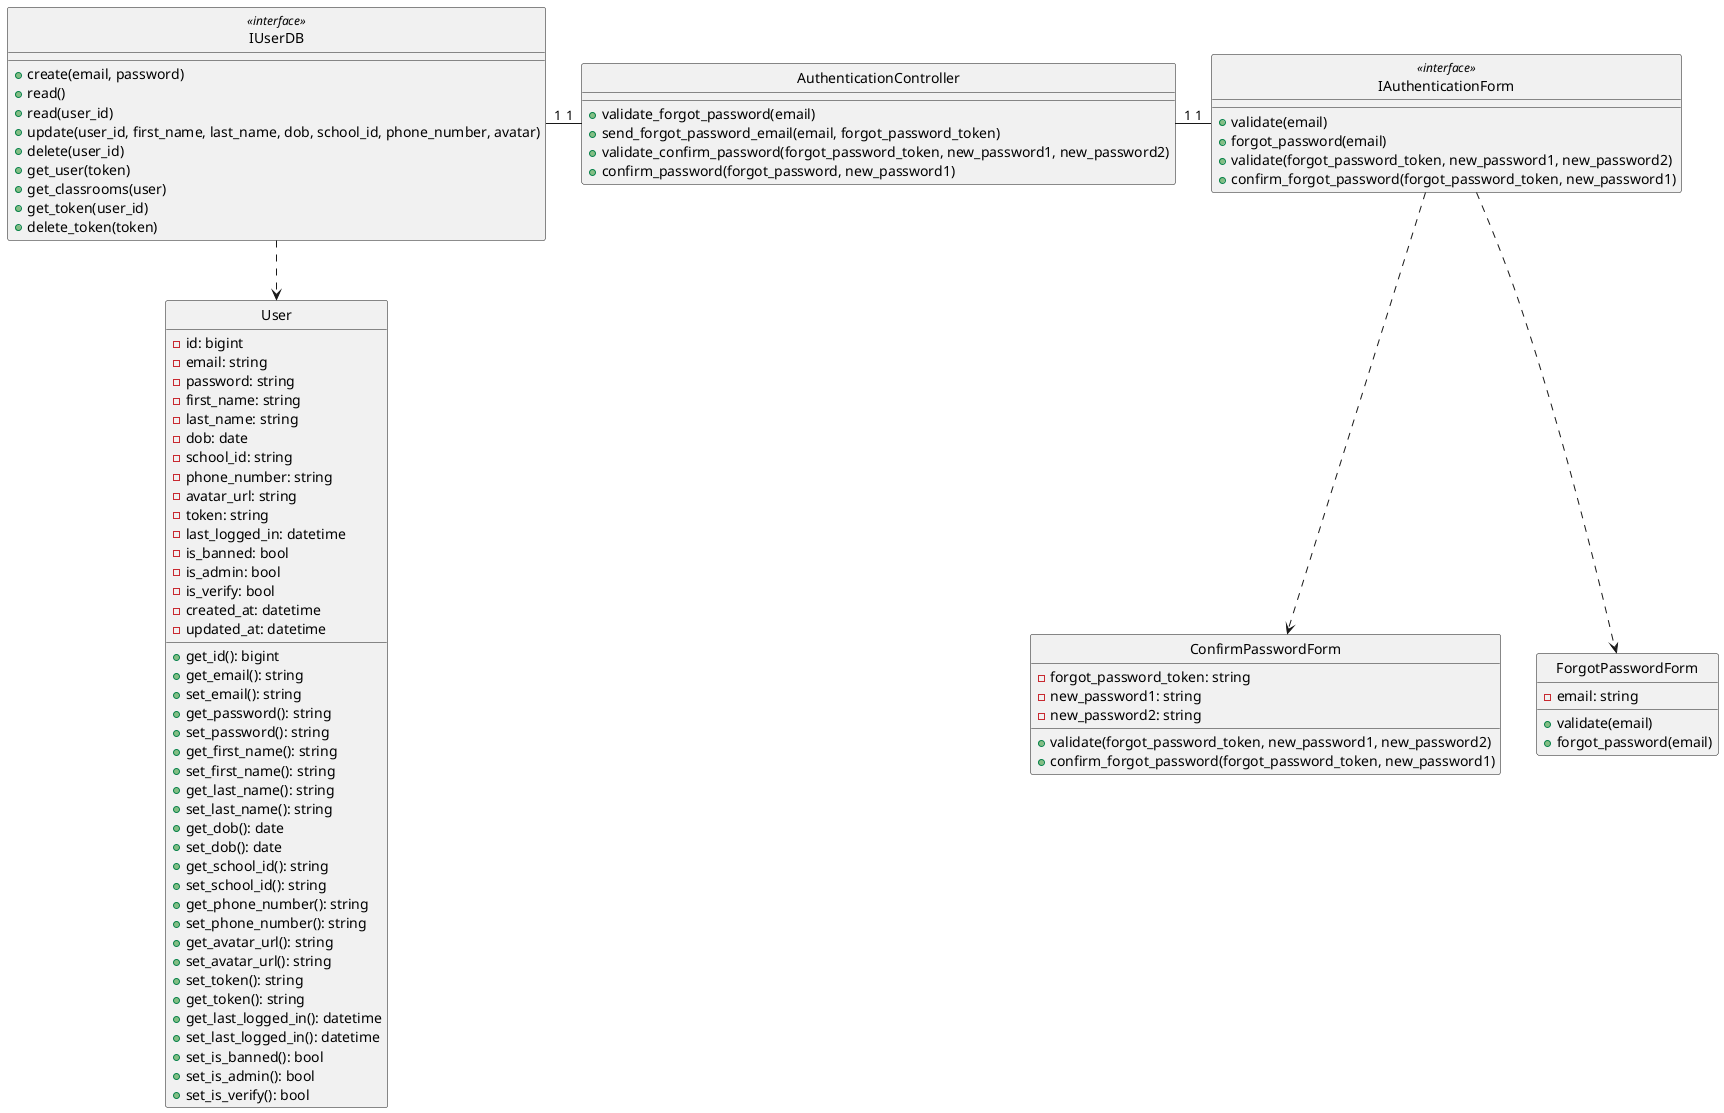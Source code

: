 @startuml createClass

class User {
    - id: bigint
    - email: string
    - password: string
    - first_name: string
    - last_name: string
    - dob: date
    - school_id: string
    - phone_number: string
    - avatar_url: string
    - token: string
    - last_logged_in: datetime
    - is_banned: bool
    - is_admin: bool
    - is_verify: bool
    - created_at: datetime
    - updated_at: datetime

    + get_id(): bigint
    + get_email(): string
    + set_email(): string
    + get_password(): string
    + set_password(): string
    + get_first_name(): string
    + set_first_name(): string
    + get_last_name(): string
    + set_last_name(): string
    + get_dob(): date
    + set_dob(): date
    + get_school_id(): string
    + set_school_id(): string
    + get_phone_number(): string
    + set_phone_number(): string
    + get_avatar_url(): string
    + set_avatar_url(): string
    + set_token(): string
    + get_token(): string
    + get_last_logged_in(): datetime
    + set_last_logged_in(): datetime
    + set_is_banned(): bool
    + set_is_admin(): bool
    + set_is_verify(): bool
}

class IUserDB <<interface>> {
    + create(email, password)
    + read()
    + read(user_id)
    + update(user_id, first_name, last_name, dob, school_id, phone_number, avatar)
    + delete(user_id)
    + get_user(token)
    + get_classrooms(user)
    + get_token(user_id)
    + delete_token(token)
}

class ForgotPasswordForm {
    - email: string

    + validate(email)
    + forgot_password(email)
}

class ConfirmPasswordForm {
    - forgot_password_token: string
    - new_password1: string
    - new_password2: string

    + validate(forgot_password_token, new_password1, new_password2)
    + confirm_forgot_password(forgot_password_token, new_password1)
}

class IAuthenticationForm <<interface>> {
    + validate(email)
    + forgot_password(email)
    + validate(forgot_password_token, new_password1, new_password2)
    + confirm_forgot_password(forgot_password_token, new_password1)
}

class AuthenticationController {
    + validate_forgot_password(email)
    + send_forgot_password_email(email, forgot_password_token)
    + validate_confirm_password(forgot_password_token, new_password1, new_password2)
    + confirm_password(forgot_password, new_password1)
}

hide User circle
hide IUserDB <<interface>> circle
hide ForgotPasswordForm circle
hide ConfirmPasswordForm circle
hide IAuthenticationForm <<interface>> circle
hide AuthenticationController circle

IUserDB -down.> User
IAuthenticationForm .down.> ForgotPasswordForm
IAuthenticationForm .down.> ConfirmPasswordForm
AuthenticationController "1"-left-"1" IUserDB
IAuthenticationForm "1"-left-"1" AuthenticationController

@enduml
